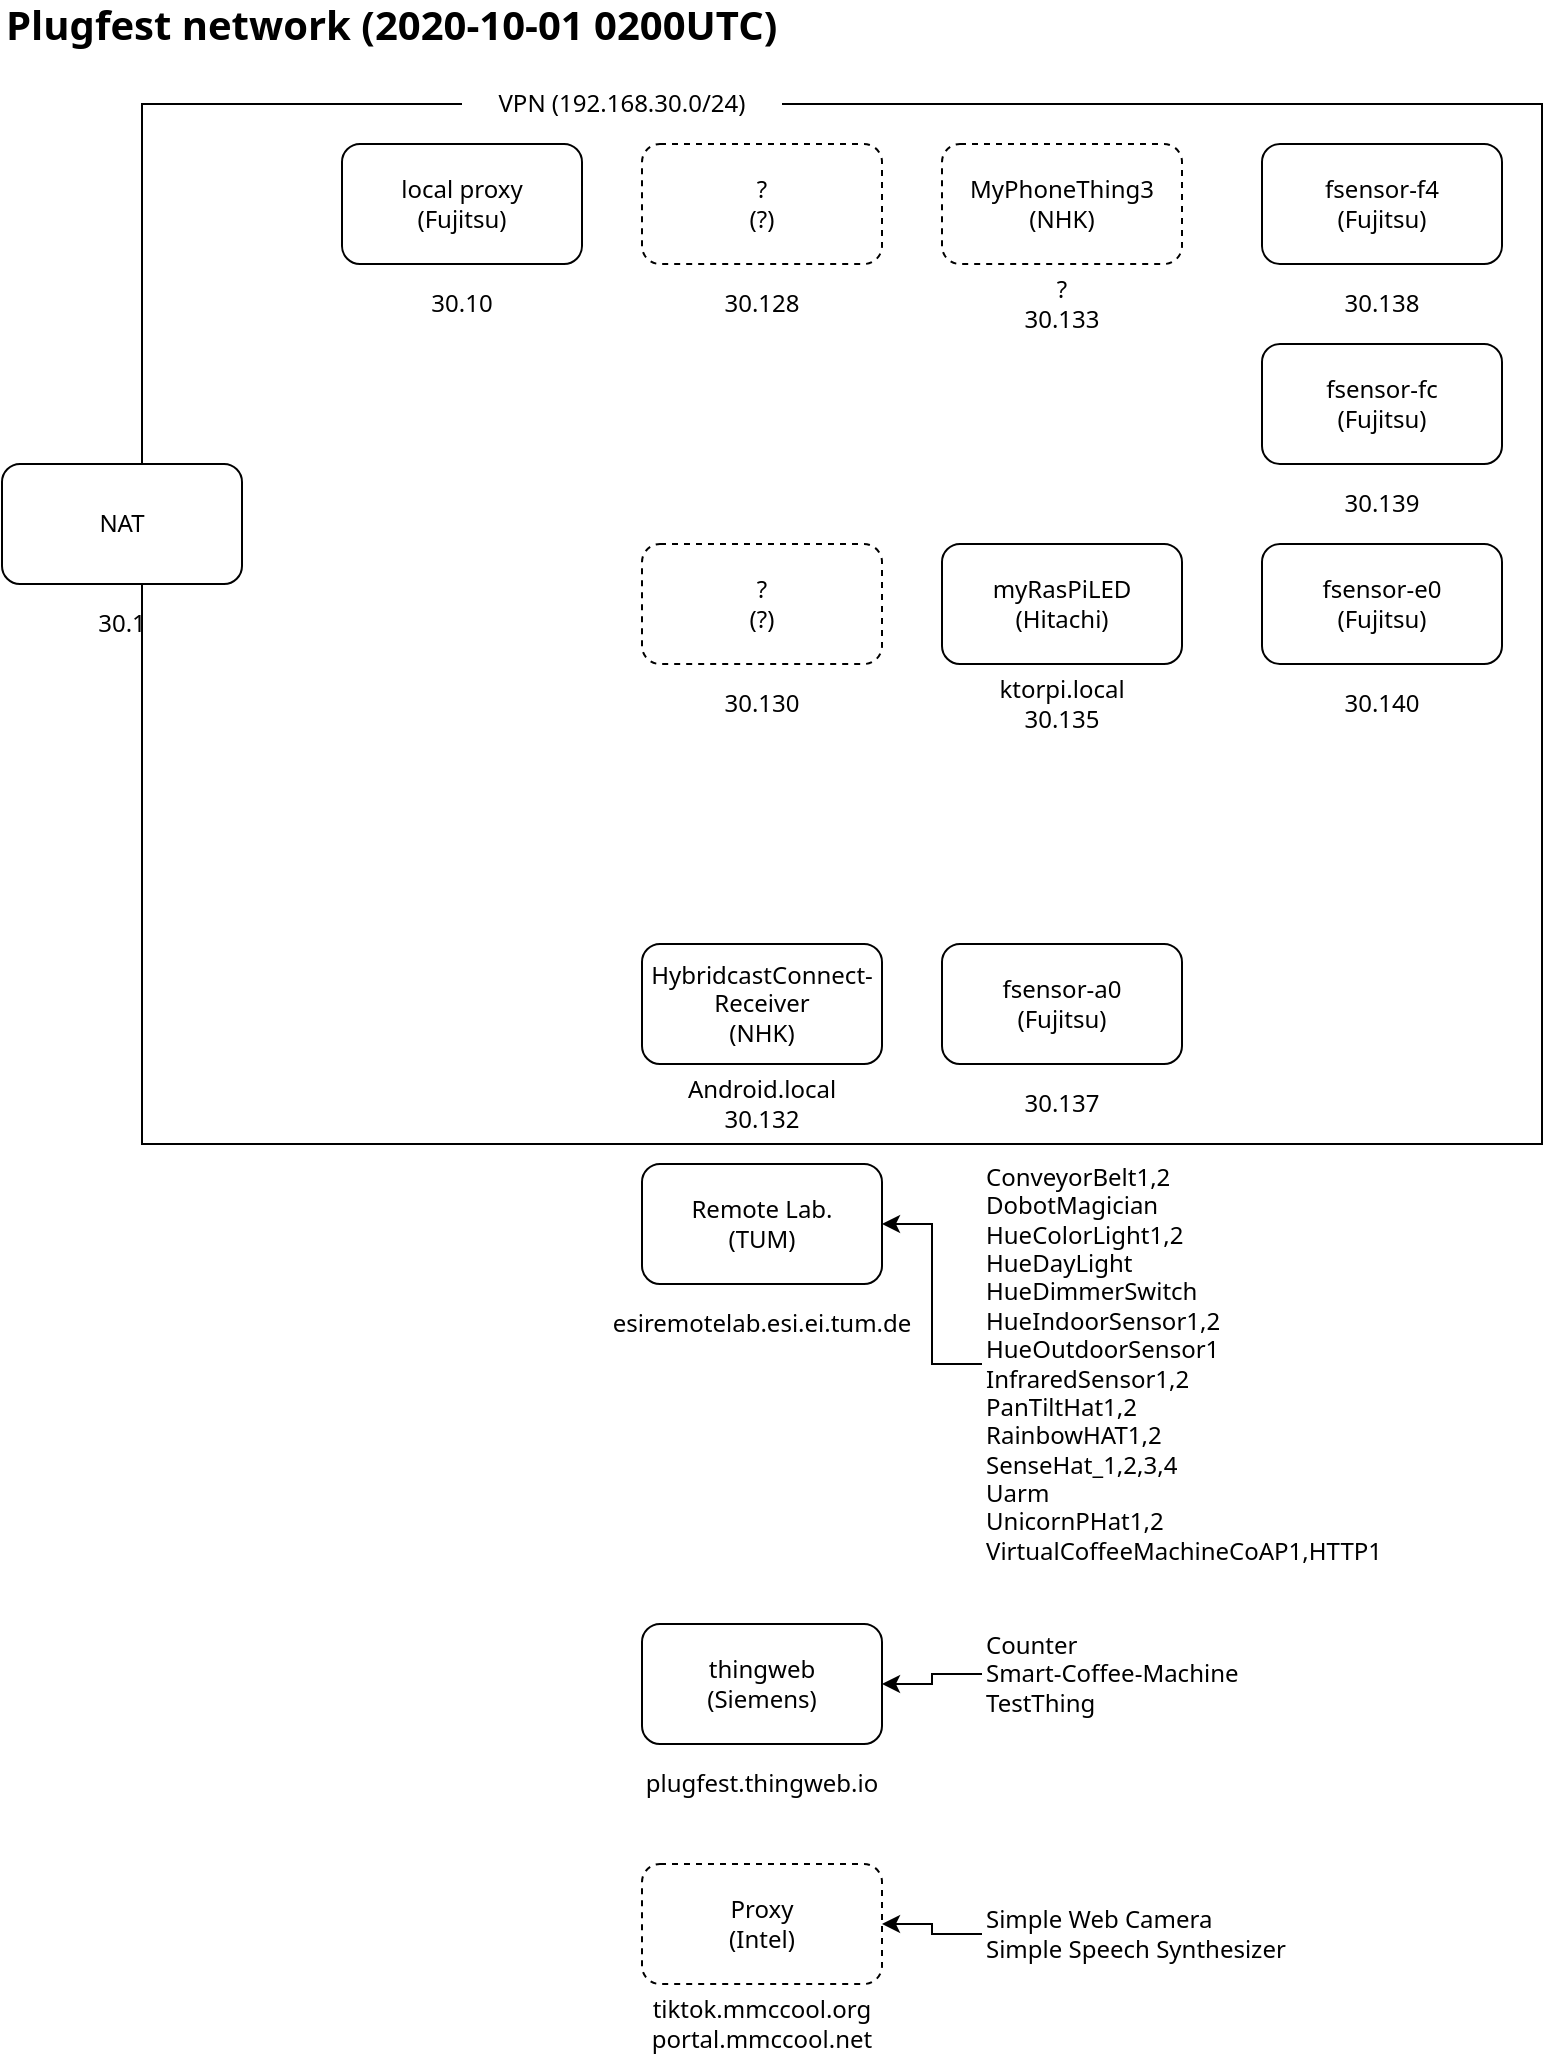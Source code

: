 <mxfile version="13.7.7" type="github">
  <diagram id="u5zMc34dIf03BYUIIh_0" name="Page-1">
    <mxGraphModel dx="978" dy="853" grid="1" gridSize="10" guides="1" tooltips="1" connect="1" arrows="1" fold="1" page="1" pageScale="1" pageWidth="850" pageHeight="1100" math="0" shadow="0">
      <root>
        <mxCell id="0" />
        <mxCell id="1" parent="0" />
        <mxCell id="Yr2aDynTFDVX90KfaygX-19" value="" style="rounded=0;whiteSpace=wrap;html=1;align=center;fontFamily=Noto Sans;fontSource=https%3A%2F%2Ffonts.googleapis.com%2Fcss%3Ffamily%3DNoto%2BSans;" parent="1" vertex="1">
          <mxGeometry x="80" y="60" width="700" height="520" as="geometry" />
        </mxCell>
        <mxCell id="Yr2aDynTFDVX90KfaygX-9" value="" style="group;fontFamily=Noto Sans;fontSource=https%3A%2F%2Ffonts.googleapis.com%2Fcss%3Ffamily%3DNoto%2BSans;" parent="1" vertex="1" connectable="0">
          <mxGeometry x="480" y="280" width="120" height="90" as="geometry" />
        </mxCell>
        <mxCell id="Yr2aDynTFDVX90KfaygX-3" value="myRasPiLED&lt;br&gt;(Hitachi)" style="rounded=1;whiteSpace=wrap;html=1;fontFamily=Noto Sans;fontSource=https%3A%2F%2Ffonts.googleapis.com%2Fcss%3Ffamily%3DNoto%2BSans;" parent="Yr2aDynTFDVX90KfaygX-9" vertex="1">
          <mxGeometry width="120" height="60" as="geometry" />
        </mxCell>
        <mxCell id="Yr2aDynTFDVX90KfaygX-4" value="ktorpi.local&lt;br&gt;30.135" style="text;html=1;strokeColor=none;fillColor=none;align=center;verticalAlign=middle;whiteSpace=wrap;rounded=0;fontFamily=Noto Sans;fontSource=https%3A%2F%2Ffonts.googleapis.com%2Fcss%3Ffamily%3DNoto%2BSans;" parent="Yr2aDynTFDVX90KfaygX-9" vertex="1">
          <mxGeometry x="40" y="70" width="40" height="20" as="geometry" />
        </mxCell>
        <mxCell id="Yr2aDynTFDVX90KfaygX-10" value="" style="group;fontFamily=Noto Sans;fontSource=https%3A%2F%2Ffonts.googleapis.com%2Fcss%3Ffamily%3DNoto%2BSans;" parent="1" vertex="1" connectable="0">
          <mxGeometry x="330" y="280" width="120" height="90" as="geometry" />
        </mxCell>
        <mxCell id="Yr2aDynTFDVX90KfaygX-7" value="?&lt;br&gt;(?)" style="rounded=1;whiteSpace=wrap;html=1;fontFamily=Noto Sans;fontSource=https%3A%2F%2Ffonts.googleapis.com%2Fcss%3Ffamily%3DNoto%2BSans;dashed=1;" parent="Yr2aDynTFDVX90KfaygX-10" vertex="1">
          <mxGeometry width="120" height="60" as="geometry" />
        </mxCell>
        <mxCell id="Yr2aDynTFDVX90KfaygX-8" value="30.130" style="text;html=1;strokeColor=none;fillColor=none;align=center;verticalAlign=middle;whiteSpace=wrap;rounded=0;fontFamily=Noto Sans;fontSource=https%3A%2F%2Ffonts.googleapis.com%2Fcss%3Ffamily%3DNoto%2BSans;" parent="Yr2aDynTFDVX90KfaygX-10" vertex="1">
          <mxGeometry x="40" y="70" width="40" height="20" as="geometry" />
        </mxCell>
        <mxCell id="Yr2aDynTFDVX90KfaygX-11" value="" style="group;fontFamily=Noto Sans;fontSource=https%3A%2F%2Ffonts.googleapis.com%2Fcss%3Ffamily%3DNoto%2BSans;" parent="1" vertex="1" connectable="0">
          <mxGeometry x="330" y="80" width="120" height="90" as="geometry" />
        </mxCell>
        <mxCell id="Yr2aDynTFDVX90KfaygX-5" value="?&lt;br&gt;(?)" style="rounded=1;whiteSpace=wrap;html=1;fontFamily=Noto Sans;fontSource=https%3A%2F%2Ffonts.googleapis.com%2Fcss%3Ffamily%3DNoto%2BSans;dashed=1;" parent="Yr2aDynTFDVX90KfaygX-11" vertex="1">
          <mxGeometry width="120" height="60" as="geometry" />
        </mxCell>
        <mxCell id="Yr2aDynTFDVX90KfaygX-6" value="30.128" style="text;html=1;strokeColor=none;fillColor=none;align=center;verticalAlign=middle;whiteSpace=wrap;rounded=0;fontFamily=Noto Sans;fontSource=https%3A%2F%2Ffonts.googleapis.com%2Fcss%3Ffamily%3DNoto%2BSans;" parent="Yr2aDynTFDVX90KfaygX-11" vertex="1">
          <mxGeometry x="40" y="70" width="40" height="20" as="geometry" />
        </mxCell>
        <mxCell id="Yr2aDynTFDVX90KfaygX-16" value="" style="group;fontFamily=Noto Sans;fontSource=https%3A%2F%2Ffonts.googleapis.com%2Fcss%3Ffamily%3DNoto%2BSans;" parent="1" vertex="1" connectable="0">
          <mxGeometry x="10" y="240" width="120" height="90" as="geometry" />
        </mxCell>
        <mxCell id="Yr2aDynTFDVX90KfaygX-17" value="NAT" style="rounded=1;whiteSpace=wrap;html=1;fontFamily=Noto Sans;fontSource=https%3A%2F%2Ffonts.googleapis.com%2Fcss%3Ffamily%3DNoto%2BSans;" parent="Yr2aDynTFDVX90KfaygX-16" vertex="1">
          <mxGeometry width="120" height="60" as="geometry" />
        </mxCell>
        <mxCell id="Yr2aDynTFDVX90KfaygX-18" value="30.1" style="text;html=1;strokeColor=none;fillColor=none;align=center;verticalAlign=middle;whiteSpace=wrap;rounded=0;fontFamily=Noto Sans;fontSource=https%3A%2F%2Ffonts.googleapis.com%2Fcss%3Ffamily%3DNoto%2BSans;" parent="Yr2aDynTFDVX90KfaygX-16" vertex="1">
          <mxGeometry x="40" y="70" width="40" height="20" as="geometry" />
        </mxCell>
        <mxCell id="Yr2aDynTFDVX90KfaygX-20" value="VPN (192.168.30.0/24)" style="text;html=1;align=center;verticalAlign=middle;whiteSpace=wrap;rounded=0;fillColor=#FFFFFF;fontFamily=Noto Sans;fontSource=https%3A%2F%2Ffonts.googleapis.com%2Fcss%3Ffamily%3DNoto%2BSans;" parent="1" vertex="1">
          <mxGeometry x="240" y="50" width="160" height="20" as="geometry" />
        </mxCell>
        <mxCell id="Yr2aDynTFDVX90KfaygX-21" value="" style="group;fontFamily=Noto Sans;fontSource=https%3A%2F%2Ffonts.googleapis.com%2Fcss%3Ffamily%3DNoto%2BSans;" parent="1" vertex="1" connectable="0">
          <mxGeometry x="330" y="590" width="120" height="90" as="geometry" />
        </mxCell>
        <mxCell id="Yr2aDynTFDVX90KfaygX-22" value="Remote Lab.&lt;br&gt;(TUM)" style="rounded=1;whiteSpace=wrap;html=1;fontFamily=Noto Sans;fontSource=https%3A%2F%2Ffonts.googleapis.com%2Fcss%3Ffamily%3DNoto%2BSans;" parent="Yr2aDynTFDVX90KfaygX-21" vertex="1">
          <mxGeometry width="120" height="60" as="geometry" />
        </mxCell>
        <mxCell id="Yr2aDynTFDVX90KfaygX-23" value="esiremotelab.esi.ei.tum.de" style="text;html=1;strokeColor=none;fillColor=none;align=center;verticalAlign=middle;whiteSpace=wrap;rounded=0;fontFamily=Noto Sans;fontSource=https%3A%2F%2Ffonts.googleapis.com%2Fcss%3Ffamily%3DNoto%2BSans;" parent="Yr2aDynTFDVX90KfaygX-21" vertex="1">
          <mxGeometry x="40" y="70" width="40" height="20" as="geometry" />
        </mxCell>
        <mxCell id="Yr2aDynTFDVX90KfaygX-30" style="edgeStyle=orthogonalEdgeStyle;rounded=0;orthogonalLoop=1;jettySize=auto;html=1;exitX=0;exitY=0.5;exitDx=0;exitDy=0;entryX=1;entryY=0.5;entryDx=0;entryDy=0;fontFamily=Noto Sans;fontSource=https%3A%2F%2Ffonts.googleapis.com%2Fcss%3Ffamily%3DNoto%2BSans;" parent="1" source="Yr2aDynTFDVX90KfaygX-24" target="Yr2aDynTFDVX90KfaygX-22" edge="1">
          <mxGeometry relative="1" as="geometry" />
        </mxCell>
        <mxCell id="Yr2aDynTFDVX90KfaygX-24" value="ConveyorBelt1,2&lt;br&gt;DobotMagician&lt;br&gt;HueColorLight1,2&lt;br&gt;HueDayLight&lt;br&gt;HueDimmerSwitch&lt;br&gt;HueIndoorSensor1,2&lt;br&gt;HueOutdoorSensor1&lt;br&gt;InfraredSensor1,2&lt;br&gt;PanTiltHat1,2&lt;br&gt;RainbowHAT1,2&lt;br&gt;SenseHat_1,2,3,4&lt;br&gt;Uarm&lt;br&gt;UnicornPHat1,2&lt;br&gt;VirtualCoffeeMachineCoAP1,HTTP1&lt;br&gt;" style="text;html=1;strokeColor=none;fillColor=none;align=left;verticalAlign=middle;whiteSpace=wrap;rounded=0;fontFamily=Noto Sans;fontSource=https%3A%2F%2Ffonts.googleapis.com%2Fcss%3Ffamily%3DNoto%2BSans;" parent="1" vertex="1">
          <mxGeometry x="500" y="590" width="200" height="200" as="geometry" />
        </mxCell>
        <mxCell id="Yr2aDynTFDVX90KfaygX-25" value="" style="group;fontFamily=Noto Sans;fontSource=https%3A%2F%2Ffonts.googleapis.com%2Fcss%3Ffamily%3DNoto%2BSans;" parent="1" vertex="1" connectable="0">
          <mxGeometry x="330" y="820" width="120" height="90" as="geometry" />
        </mxCell>
        <mxCell id="Yr2aDynTFDVX90KfaygX-26" value="thingweb&lt;br&gt;(Siemens)" style="rounded=1;whiteSpace=wrap;html=1;fontFamily=Noto Sans;fontSource=https%3A%2F%2Ffonts.googleapis.com%2Fcss%3Ffamily%3DNoto%2BSans;" parent="Yr2aDynTFDVX90KfaygX-25" vertex="1">
          <mxGeometry width="120" height="60" as="geometry" />
        </mxCell>
        <mxCell id="Yr2aDynTFDVX90KfaygX-27" value="plugfest.thingweb.io" style="text;html=1;strokeColor=none;fillColor=none;align=center;verticalAlign=middle;whiteSpace=wrap;rounded=0;fontFamily=Noto Sans;fontSource=https%3A%2F%2Ffonts.googleapis.com%2Fcss%3Ffamily%3DNoto%2BSans;" parent="Yr2aDynTFDVX90KfaygX-25" vertex="1">
          <mxGeometry x="40" y="70" width="40" height="20" as="geometry" />
        </mxCell>
        <mxCell id="Yr2aDynTFDVX90KfaygX-33" style="edgeStyle=orthogonalEdgeStyle;rounded=0;orthogonalLoop=1;jettySize=auto;html=1;exitX=0;exitY=0.5;exitDx=0;exitDy=0;entryX=1;entryY=0.5;entryDx=0;entryDy=0;fontFamily=Noto Sans;fontSource=https%3A%2F%2Ffonts.googleapis.com%2Fcss%3Ffamily%3DNoto%2BSans;" parent="1" source="Yr2aDynTFDVX90KfaygX-28" target="Yr2aDynTFDVX90KfaygX-26" edge="1">
          <mxGeometry relative="1" as="geometry" />
        </mxCell>
        <mxCell id="Yr2aDynTFDVX90KfaygX-28" value="Counter&lt;br&gt;Smart-Coffee-Machine&lt;br&gt;TestThing" style="text;html=1;strokeColor=none;fillColor=none;align=left;verticalAlign=middle;whiteSpace=wrap;rounded=0;fontFamily=Noto Sans;fontSource=https%3A%2F%2Ffonts.googleapis.com%2Fcss%3Ffamily%3DNoto%2BSans;" parent="1" vertex="1">
          <mxGeometry x="500" y="820" width="210" height="50" as="geometry" />
        </mxCell>
        <mxCell id="Yr2aDynTFDVX90KfaygX-35" value="Plugfest network (2020-10-01 0200UTC)" style="text;html=1;strokeColor=none;fillColor=none;align=left;verticalAlign=middle;whiteSpace=wrap;rounded=0;fontFamily=Noto Sans;fontSource=https%3A%2F%2Ffonts.googleapis.com%2Fcss%3Ffamily%3DNoto%2BSans;fontStyle=1;fontSize=20;" parent="1" vertex="1">
          <mxGeometry x="10" y="10" width="450" height="20" as="geometry" />
        </mxCell>
        <mxCell id="Wgf2KxVO73DfJVwTnlXT-1" value="" style="group;fontFamily=Noto Sans;fontSource=https%3A%2F%2Ffonts.googleapis.com%2Fcss%3Ffamily%3DNoto%2BSans;" parent="1" vertex="1" connectable="0">
          <mxGeometry x="330" y="380" width="120" height="180" as="geometry" />
        </mxCell>
        <mxCell id="Wgf2KxVO73DfJVwTnlXT-4" value="" style="group;fontFamily=Noto Sans;fontSource=https%3A%2F%2Ffonts.googleapis.com%2Fcss%3Ffamily%3DNoto%2BSans;" parent="Wgf2KxVO73DfJVwTnlXT-1" vertex="1" connectable="0">
          <mxGeometry y="100" width="120" height="90" as="geometry" />
        </mxCell>
        <mxCell id="Wgf2KxVO73DfJVwTnlXT-5" value="HybridcastConnect-&lt;br&gt;Receiver&lt;br&gt;(NHK)" style="rounded=1;whiteSpace=wrap;html=1;fontFamily=Noto Sans;fontSource=https%3A%2F%2Ffonts.googleapis.com%2Fcss%3Ffamily%3DNoto%2BSans;" parent="Wgf2KxVO73DfJVwTnlXT-4" vertex="1">
          <mxGeometry width="120" height="60" as="geometry" />
        </mxCell>
        <mxCell id="Wgf2KxVO73DfJVwTnlXT-6" value="Android.local&lt;br&gt;30.132" style="text;html=1;strokeColor=none;fillColor=none;align=center;verticalAlign=middle;whiteSpace=wrap;rounded=0;fontFamily=Noto Sans;fontSource=https%3A%2F%2Ffonts.googleapis.com%2Fcss%3Ffamily%3DNoto%2BSans;" parent="Wgf2KxVO73DfJVwTnlXT-4" vertex="1">
          <mxGeometry x="40" y="70" width="40" height="20" as="geometry" />
        </mxCell>
        <mxCell id="Wgf2KxVO73DfJVwTnlXT-8" value="" style="group;fontFamily=Noto Sans;fontSource=https%3A%2F%2Ffonts.googleapis.com%2Fcss%3Ffamily%3DNoto%2BSans;" parent="1" vertex="1" connectable="0">
          <mxGeometry x="330" y="940" width="120" height="90" as="geometry" />
        </mxCell>
        <mxCell id="Wgf2KxVO73DfJVwTnlXT-9" value="Proxy&lt;br&gt;(Intel)" style="rounded=1;whiteSpace=wrap;html=1;fontFamily=Noto Sans;fontSource=https%3A%2F%2Ffonts.googleapis.com%2Fcss%3Ffamily%3DNoto%2BSans;dashed=1;" parent="Wgf2KxVO73DfJVwTnlXT-8" vertex="1">
          <mxGeometry width="120" height="60" as="geometry" />
        </mxCell>
        <mxCell id="Wgf2KxVO73DfJVwTnlXT-10" value="tiktok.mmccool.org&lt;br&gt;portal.mmccool.net" style="text;html=1;strokeColor=none;fillColor=none;align=center;verticalAlign=middle;whiteSpace=wrap;rounded=0;fontFamily=Noto Sans;fontSource=https%3A%2F%2Ffonts.googleapis.com%2Fcss%3Ffamily%3DNoto%2BSans;" parent="Wgf2KxVO73DfJVwTnlXT-8" vertex="1">
          <mxGeometry x="40" y="70" width="40" height="20" as="geometry" />
        </mxCell>
        <mxCell id="Wgf2KxVO73DfJVwTnlXT-13" style="edgeStyle=orthogonalEdgeStyle;rounded=0;orthogonalLoop=1;jettySize=auto;html=1;exitX=0;exitY=0.5;exitDx=0;exitDy=0;entryX=1;entryY=0.5;entryDx=0;entryDy=0;" parent="1" source="Wgf2KxVO73DfJVwTnlXT-11" target="Wgf2KxVO73DfJVwTnlXT-9" edge="1">
          <mxGeometry relative="1" as="geometry" />
        </mxCell>
        <mxCell id="Wgf2KxVO73DfJVwTnlXT-11" value="Simple Web Camera&lt;br&gt;Simple Speech Synthesizer" style="text;html=1;strokeColor=none;fillColor=none;align=left;verticalAlign=middle;whiteSpace=wrap;rounded=0;fontFamily=Noto Sans;fontSource=https%3A%2F%2Ffonts.googleapis.com%2Fcss%3Ffamily%3DNoto%2BSans;" parent="1" vertex="1">
          <mxGeometry x="500" y="950" width="210" height="50" as="geometry" />
        </mxCell>
        <mxCell id="xwS3CkZTHqkVud5CIDs6-1" value="" style="group;fontFamily=Noto Sans;fontSource=https%3A%2F%2Ffonts.googleapis.com%2Fcss%3Ffamily%3DNoto%2BSans;" parent="1" vertex="1" connectable="0">
          <mxGeometry x="180" y="80" width="120" height="90" as="geometry" />
        </mxCell>
        <mxCell id="xwS3CkZTHqkVud5CIDs6-2" value="local proxy&lt;br&gt;(Fujitsu)" style="rounded=1;whiteSpace=wrap;html=1;fontFamily=Noto Sans;fontSource=https%3A%2F%2Ffonts.googleapis.com%2Fcss%3Ffamily%3DNoto%2BSans;" parent="xwS3CkZTHqkVud5CIDs6-1" vertex="1">
          <mxGeometry width="120" height="60" as="geometry" />
        </mxCell>
        <mxCell id="xwS3CkZTHqkVud5CIDs6-3" value="30.10" style="text;html=1;strokeColor=none;fillColor=none;align=center;verticalAlign=middle;whiteSpace=wrap;rounded=0;fontFamily=Noto Sans;fontSource=https%3A%2F%2Ffonts.googleapis.com%2Fcss%3Ffamily%3DNoto%2BSans;" parent="xwS3CkZTHqkVud5CIDs6-1" vertex="1">
          <mxGeometry x="40" y="70" width="40" height="20" as="geometry" />
        </mxCell>
        <mxCell id="xwS3CkZTHqkVud5CIDs6-13" value="" style="group;fontFamily=Noto Sans;fontSource=https%3A%2F%2Ffonts.googleapis.com%2Fcss%3Ffamily%3DNoto%2BSans;" parent="1" vertex="1" connectable="0">
          <mxGeometry x="480" y="380" width="120" height="180" as="geometry" />
        </mxCell>
        <mxCell id="xwS3CkZTHqkVud5CIDs6-19" value="" style="group;fontFamily=Noto Sans;fontSource=https%3A%2F%2Ffonts.googleapis.com%2Fcss%3Ffamily%3DNoto%2BSans;" parent="xwS3CkZTHqkVud5CIDs6-13" vertex="1" connectable="0">
          <mxGeometry y="100" width="120" height="90" as="geometry" />
        </mxCell>
        <mxCell id="xwS3CkZTHqkVud5CIDs6-20" value="fsensor-a0&lt;br&gt;(Fujitsu)" style="rounded=1;whiteSpace=wrap;html=1;fontFamily=Noto Sans;fontSource=https%3A%2F%2Ffonts.googleapis.com%2Fcss%3Ffamily%3DNoto%2BSans;" parent="xwS3CkZTHqkVud5CIDs6-19" vertex="1">
          <mxGeometry width="120" height="60" as="geometry" />
        </mxCell>
        <mxCell id="xwS3CkZTHqkVud5CIDs6-21" value="30.137" style="text;html=1;strokeColor=none;fillColor=none;align=center;verticalAlign=middle;whiteSpace=wrap;rounded=0;fontFamily=Noto Sans;fontSource=https%3A%2F%2Ffonts.googleapis.com%2Fcss%3Ffamily%3DNoto%2BSans;" parent="xwS3CkZTHqkVud5CIDs6-19" vertex="1">
          <mxGeometry x="40" y="70" width="40" height="20" as="geometry" />
        </mxCell>
        <mxCell id="xwS3CkZTHqkVud5CIDs6-24" value="" style="group;fontFamily=Noto Sans;fontSource=https%3A%2F%2Ffonts.googleapis.com%2Fcss%3Ffamily%3DNoto%2BSans;" parent="1" vertex="1" connectable="0">
          <mxGeometry x="640" y="180" width="120" height="90" as="geometry" />
        </mxCell>
        <mxCell id="xwS3CkZTHqkVud5CIDs6-25" value="fsensor-fc&lt;br&gt;(Fujitsu)" style="rounded=1;whiteSpace=wrap;html=1;fontFamily=Noto Sans;fontSource=https%3A%2F%2Ffonts.googleapis.com%2Fcss%3Ffamily%3DNoto%2BSans;" parent="xwS3CkZTHqkVud5CIDs6-24" vertex="1">
          <mxGeometry width="120" height="60" as="geometry" />
        </mxCell>
        <mxCell id="xwS3CkZTHqkVud5CIDs6-26" value="30.139" style="text;html=1;strokeColor=none;fillColor=none;align=center;verticalAlign=middle;whiteSpace=wrap;rounded=0;fontFamily=Noto Sans;fontSource=https%3A%2F%2Ffonts.googleapis.com%2Fcss%3Ffamily%3DNoto%2BSans;" parent="xwS3CkZTHqkVud5CIDs6-24" vertex="1">
          <mxGeometry x="40" y="70" width="40" height="20" as="geometry" />
        </mxCell>
        <mxCell id="xwS3CkZTHqkVud5CIDs6-27" value="" style="group;fontFamily=Noto Sans;fontSource=https%3A%2F%2Ffonts.googleapis.com%2Fcss%3Ffamily%3DNoto%2BSans;" parent="1" vertex="1" connectable="0">
          <mxGeometry x="640" y="80" width="120" height="90" as="geometry" />
        </mxCell>
        <mxCell id="xwS3CkZTHqkVud5CIDs6-28" value="fsensor-f4&lt;br&gt;(Fujitsu)" style="rounded=1;whiteSpace=wrap;html=1;fontFamily=Noto Sans;fontSource=https%3A%2F%2Ffonts.googleapis.com%2Fcss%3Ffamily%3DNoto%2BSans;" parent="xwS3CkZTHqkVud5CIDs6-27" vertex="1">
          <mxGeometry width="120" height="60" as="geometry" />
        </mxCell>
        <mxCell id="xwS3CkZTHqkVud5CIDs6-29" value="30.138" style="text;html=1;strokeColor=none;fillColor=none;align=center;verticalAlign=middle;whiteSpace=wrap;rounded=0;fontFamily=Noto Sans;fontSource=https%3A%2F%2Ffonts.googleapis.com%2Fcss%3Ffamily%3DNoto%2BSans;" parent="xwS3CkZTHqkVud5CIDs6-27" vertex="1">
          <mxGeometry x="40" y="70" width="40" height="20" as="geometry" />
        </mxCell>
        <mxCell id="xwS3CkZTHqkVud5CIDs6-30" value="" style="group;fontFamily=Noto Sans;fontSource=https%3A%2F%2Ffonts.googleapis.com%2Fcss%3Ffamily%3DNoto%2BSans;" parent="1" vertex="1" connectable="0">
          <mxGeometry x="640" y="280" width="120" height="90" as="geometry" />
        </mxCell>
        <mxCell id="xwS3CkZTHqkVud5CIDs6-31" value="fsensor-e0&lt;br&gt;(Fujitsu)" style="rounded=1;whiteSpace=wrap;html=1;fontFamily=Noto Sans;fontSource=https%3A%2F%2Ffonts.googleapis.com%2Fcss%3Ffamily%3DNoto%2BSans;" parent="xwS3CkZTHqkVud5CIDs6-30" vertex="1">
          <mxGeometry width="120" height="60" as="geometry" />
        </mxCell>
        <mxCell id="xwS3CkZTHqkVud5CIDs6-32" value="30.140" style="text;html=1;strokeColor=none;fillColor=none;align=center;verticalAlign=middle;whiteSpace=wrap;rounded=0;fontFamily=Noto Sans;fontSource=https%3A%2F%2Ffonts.googleapis.com%2Fcss%3Ffamily%3DNoto%2BSans;" parent="xwS3CkZTHqkVud5CIDs6-30" vertex="1">
          <mxGeometry x="40" y="70" width="40" height="20" as="geometry" />
        </mxCell>
        <mxCell id="xwS3CkZTHqkVud5CIDs6-36" value="" style="group;fontFamily=Noto Sans;fontSource=https%3A%2F%2Ffonts.googleapis.com%2Fcss%3Ffamily%3DNoto%2BSans;" parent="1" vertex="1" connectable="0">
          <mxGeometry x="480" y="80" width="120" height="90" as="geometry" />
        </mxCell>
        <mxCell id="xwS3CkZTHqkVud5CIDs6-37" value="MyPhoneThing3&lt;br&gt;(NHK)" style="rounded=1;whiteSpace=wrap;html=1;fontFamily=Noto Sans;fontSource=https%3A%2F%2Ffonts.googleapis.com%2Fcss%3Ffamily%3DNoto%2BSans;dashed=1;" parent="xwS3CkZTHqkVud5CIDs6-36" vertex="1">
          <mxGeometry width="120" height="60" as="geometry" />
        </mxCell>
        <mxCell id="xwS3CkZTHqkVud5CIDs6-38" value="?&lt;br&gt;30.133" style="text;html=1;strokeColor=none;fillColor=none;align=center;verticalAlign=middle;whiteSpace=wrap;rounded=0;fontFamily=Noto Sans;fontSource=https%3A%2F%2Ffonts.googleapis.com%2Fcss%3Ffamily%3DNoto%2BSans;" parent="xwS3CkZTHqkVud5CIDs6-36" vertex="1">
          <mxGeometry x="40" y="70" width="40" height="20" as="geometry" />
        </mxCell>
      </root>
    </mxGraphModel>
  </diagram>
</mxfile>
